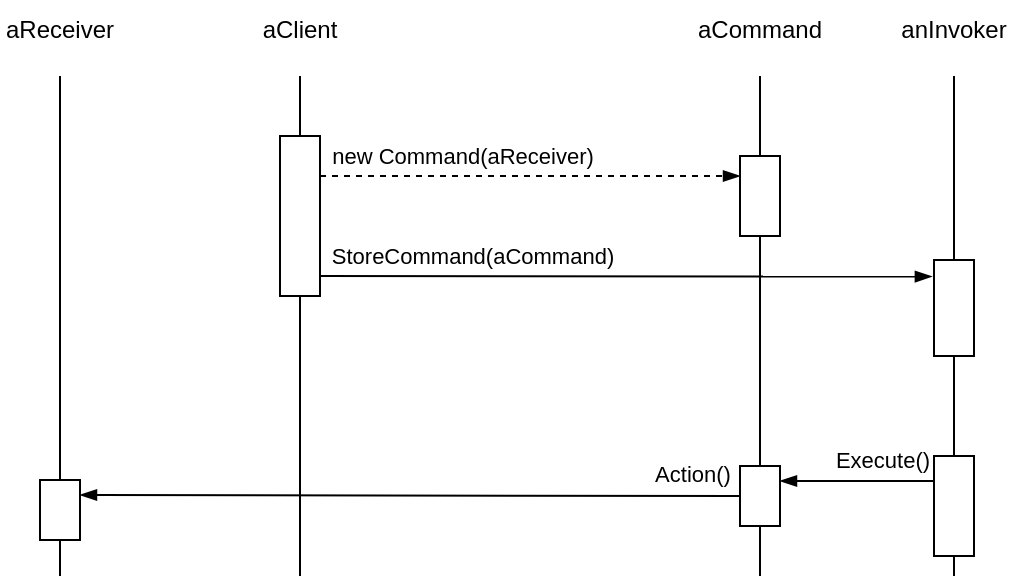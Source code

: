 <mxfile version="21.2.8" type="device">
  <diagram name="Page-1" id="YZn3iEHM-11qYFM5J9hh">
    <mxGraphModel dx="1283" dy="859" grid="1" gridSize="10" guides="1" tooltips="1" connect="1" arrows="1" fold="1" page="1" pageScale="1" pageWidth="850" pageHeight="1100" math="0" shadow="0">
      <root>
        <mxCell id="0" />
        <mxCell id="1" parent="0" />
        <mxCell id="A-zmXNkKaACeTPKwFVUX-1" value="" style="endArrow=none;html=1;rounded=0;" edge="1" parent="1" source="A-zmXNkKaACeTPKwFVUX-9">
          <mxGeometry width="50" height="50" relative="1" as="geometry">
            <mxPoint x="120" y="340" as="sourcePoint" />
            <mxPoint x="120" y="90" as="targetPoint" />
          </mxGeometry>
        </mxCell>
        <mxCell id="A-zmXNkKaACeTPKwFVUX-2" value="aReceiver" style="text;html=1;strokeColor=none;fillColor=none;align=center;verticalAlign=middle;whiteSpace=wrap;rounded=0;" vertex="1" parent="1">
          <mxGeometry x="90" y="52" width="60" height="30" as="geometry" />
        </mxCell>
        <mxCell id="A-zmXNkKaACeTPKwFVUX-3" value="" style="endArrow=none;html=1;rounded=0;" edge="1" parent="1" source="A-zmXNkKaACeTPKwFVUX-11">
          <mxGeometry width="50" height="50" relative="1" as="geometry">
            <mxPoint x="240" y="340" as="sourcePoint" />
            <mxPoint x="240" y="90" as="targetPoint" />
          </mxGeometry>
        </mxCell>
        <mxCell id="A-zmXNkKaACeTPKwFVUX-4" value="aClient" style="text;html=1;strokeColor=none;fillColor=none;align=center;verticalAlign=middle;whiteSpace=wrap;rounded=0;" vertex="1" parent="1">
          <mxGeometry x="210" y="52" width="60" height="30" as="geometry" />
        </mxCell>
        <mxCell id="A-zmXNkKaACeTPKwFVUX-5" value="" style="endArrow=none;html=1;rounded=0;" edge="1" parent="1" source="A-zmXNkKaACeTPKwFVUX-13">
          <mxGeometry width="50" height="50" relative="1" as="geometry">
            <mxPoint x="470" y="340" as="sourcePoint" />
            <mxPoint x="470" y="90" as="targetPoint" />
          </mxGeometry>
        </mxCell>
        <mxCell id="A-zmXNkKaACeTPKwFVUX-6" value="aCommand" style="text;html=1;strokeColor=none;fillColor=none;align=center;verticalAlign=middle;whiteSpace=wrap;rounded=0;" vertex="1" parent="1">
          <mxGeometry x="440" y="52" width="60" height="30" as="geometry" />
        </mxCell>
        <mxCell id="A-zmXNkKaACeTPKwFVUX-7" value="" style="endArrow=none;html=1;rounded=0;" edge="1" parent="1" source="A-zmXNkKaACeTPKwFVUX-15">
          <mxGeometry width="50" height="50" relative="1" as="geometry">
            <mxPoint x="567" y="340" as="sourcePoint" />
            <mxPoint x="567" y="90" as="targetPoint" />
          </mxGeometry>
        </mxCell>
        <mxCell id="A-zmXNkKaACeTPKwFVUX-8" value="anInvoker" style="text;html=1;strokeColor=none;fillColor=none;align=center;verticalAlign=middle;whiteSpace=wrap;rounded=0;" vertex="1" parent="1">
          <mxGeometry x="537" y="52" width="60" height="30" as="geometry" />
        </mxCell>
        <mxCell id="A-zmXNkKaACeTPKwFVUX-10" value="" style="endArrow=none;html=1;rounded=0;" edge="1" parent="1" target="A-zmXNkKaACeTPKwFVUX-9">
          <mxGeometry width="50" height="50" relative="1" as="geometry">
            <mxPoint x="120" y="340" as="sourcePoint" />
            <mxPoint x="120" y="90" as="targetPoint" />
          </mxGeometry>
        </mxCell>
        <mxCell id="A-zmXNkKaACeTPKwFVUX-9" value="" style="rounded=0;whiteSpace=wrap;html=1;" vertex="1" parent="1">
          <mxGeometry x="110" y="292" width="20" height="30" as="geometry" />
        </mxCell>
        <mxCell id="A-zmXNkKaACeTPKwFVUX-12" value="" style="endArrow=none;html=1;rounded=0;" edge="1" parent="1" target="A-zmXNkKaACeTPKwFVUX-11">
          <mxGeometry width="50" height="50" relative="1" as="geometry">
            <mxPoint x="240" y="340" as="sourcePoint" />
            <mxPoint x="240" y="90" as="targetPoint" />
          </mxGeometry>
        </mxCell>
        <mxCell id="A-zmXNkKaACeTPKwFVUX-11" value="" style="rounded=0;whiteSpace=wrap;html=1;" vertex="1" parent="1">
          <mxGeometry x="230" y="120" width="20" height="80" as="geometry" />
        </mxCell>
        <mxCell id="A-zmXNkKaACeTPKwFVUX-14" value="" style="endArrow=none;html=1;rounded=0;" edge="1" parent="1" source="A-zmXNkKaACeTPKwFVUX-22" target="A-zmXNkKaACeTPKwFVUX-13">
          <mxGeometry width="50" height="50" relative="1" as="geometry">
            <mxPoint x="470" y="340" as="sourcePoint" />
            <mxPoint x="470" y="90" as="targetPoint" />
          </mxGeometry>
        </mxCell>
        <mxCell id="A-zmXNkKaACeTPKwFVUX-13" value="" style="rounded=0;whiteSpace=wrap;html=1;" vertex="1" parent="1">
          <mxGeometry x="460" y="130" width="20" height="40" as="geometry" />
        </mxCell>
        <mxCell id="A-zmXNkKaACeTPKwFVUX-16" value="" style="endArrow=none;html=1;rounded=0;" edge="1" parent="1" source="A-zmXNkKaACeTPKwFVUX-17" target="A-zmXNkKaACeTPKwFVUX-15">
          <mxGeometry width="50" height="50" relative="1" as="geometry">
            <mxPoint x="567" y="340" as="sourcePoint" />
            <mxPoint x="567" y="90" as="targetPoint" />
          </mxGeometry>
        </mxCell>
        <mxCell id="A-zmXNkKaACeTPKwFVUX-15" value="" style="rounded=0;whiteSpace=wrap;html=1;" vertex="1" parent="1">
          <mxGeometry x="557" y="182" width="20" height="48" as="geometry" />
        </mxCell>
        <mxCell id="A-zmXNkKaACeTPKwFVUX-18" value="" style="endArrow=none;html=1;rounded=0;" edge="1" parent="1" target="A-zmXNkKaACeTPKwFVUX-17">
          <mxGeometry width="50" height="50" relative="1" as="geometry">
            <mxPoint x="567" y="340" as="sourcePoint" />
            <mxPoint x="567" y="240" as="targetPoint" />
          </mxGeometry>
        </mxCell>
        <mxCell id="A-zmXNkKaACeTPKwFVUX-17" value="" style="rounded=0;whiteSpace=wrap;html=1;" vertex="1" parent="1">
          <mxGeometry x="557" y="280" width="20" height="50" as="geometry" />
        </mxCell>
        <mxCell id="A-zmXNkKaACeTPKwFVUX-23" value="" style="endArrow=none;html=1;rounded=0;" edge="1" parent="1" target="A-zmXNkKaACeTPKwFVUX-22">
          <mxGeometry width="50" height="50" relative="1" as="geometry">
            <mxPoint x="470" y="340" as="sourcePoint" />
            <mxPoint x="470" y="170" as="targetPoint" />
          </mxGeometry>
        </mxCell>
        <mxCell id="A-zmXNkKaACeTPKwFVUX-22" value="" style="rounded=0;whiteSpace=wrap;html=1;" vertex="1" parent="1">
          <mxGeometry x="460" y="285" width="20" height="30" as="geometry" />
        </mxCell>
        <mxCell id="A-zmXNkKaACeTPKwFVUX-24" value="" style="rounded=0;orthogonalLoop=1;jettySize=auto;html=1;fontSize=12;startSize=30;endArrow=blockThin;endFill=1;entryX=0;entryY=0.25;entryDx=0;entryDy=0;exitX=1;exitY=0.25;exitDx=0;exitDy=0;dashed=1;" edge="1" parent="1" source="A-zmXNkKaACeTPKwFVUX-11" target="A-zmXNkKaACeTPKwFVUX-13">
          <mxGeometry relative="1" as="geometry">
            <mxPoint x="320.5" y="20" as="sourcePoint" />
            <mxPoint x="622.5" y="226" as="targetPoint" />
          </mxGeometry>
        </mxCell>
        <mxCell id="A-zmXNkKaACeTPKwFVUX-25" value="new Command(aReceiver)" style="edgeLabel;html=1;align=center;verticalAlign=middle;resizable=0;points=[];" vertex="1" connectable="0" parent="A-zmXNkKaACeTPKwFVUX-24">
          <mxGeometry x="-0.853" y="2" relative="1" as="geometry">
            <mxPoint x="55" y="-8" as="offset" />
          </mxGeometry>
        </mxCell>
        <mxCell id="A-zmXNkKaACeTPKwFVUX-26" value="" style="rounded=0;orthogonalLoop=1;jettySize=auto;html=1;fontSize=12;startSize=30;endArrow=blockThin;endFill=1;exitX=1;exitY=0.25;exitDx=0;exitDy=0;entryX=-0.053;entryY=0.173;entryDx=0;entryDy=0;entryPerimeter=0;" edge="1" parent="1" target="A-zmXNkKaACeTPKwFVUX-15">
          <mxGeometry relative="1" as="geometry">
            <mxPoint x="250" y="190" as="sourcePoint" />
            <mxPoint x="610" y="190" as="targetPoint" />
          </mxGeometry>
        </mxCell>
        <mxCell id="A-zmXNkKaACeTPKwFVUX-27" value="StoreCommand(aCommand)" style="edgeLabel;html=1;align=center;verticalAlign=middle;resizable=0;points=[];" vertex="1" connectable="0" parent="A-zmXNkKaACeTPKwFVUX-26">
          <mxGeometry x="-0.853" y="2" relative="1" as="geometry">
            <mxPoint x="53" y="-8" as="offset" />
          </mxGeometry>
        </mxCell>
        <mxCell id="A-zmXNkKaACeTPKwFVUX-28" value="" style="rounded=0;orthogonalLoop=1;jettySize=auto;html=1;fontSize=12;startSize=30;endArrow=blockThin;endFill=1;exitX=0;exitY=0.25;exitDx=0;exitDy=0;entryX=1;entryY=0.25;entryDx=0;entryDy=0;" edge="1" parent="1" source="A-zmXNkKaACeTPKwFVUX-17" target="A-zmXNkKaACeTPKwFVUX-22">
          <mxGeometry relative="1" as="geometry">
            <mxPoint x="260" y="200" as="sourcePoint" />
            <mxPoint x="566" y="200" as="targetPoint" />
          </mxGeometry>
        </mxCell>
        <mxCell id="A-zmXNkKaACeTPKwFVUX-29" value="Execute()" style="edgeLabel;html=1;align=center;verticalAlign=middle;resizable=0;points=[];" vertex="1" connectable="0" parent="A-zmXNkKaACeTPKwFVUX-28">
          <mxGeometry x="-0.853" y="2" relative="1" as="geometry">
            <mxPoint x="-21" y="-13" as="offset" />
          </mxGeometry>
        </mxCell>
        <mxCell id="A-zmXNkKaACeTPKwFVUX-30" value="" style="rounded=0;orthogonalLoop=1;jettySize=auto;html=1;fontSize=12;startSize=30;endArrow=blockThin;endFill=1;exitX=0;exitY=0.5;exitDx=0;exitDy=0;entryX=1;entryY=0.25;entryDx=0;entryDy=0;" edge="1" parent="1" source="A-zmXNkKaACeTPKwFVUX-22" target="A-zmXNkKaACeTPKwFVUX-9">
          <mxGeometry relative="1" as="geometry">
            <mxPoint x="567" y="303" as="sourcePoint" />
            <mxPoint x="490" y="303" as="targetPoint" />
          </mxGeometry>
        </mxCell>
        <mxCell id="A-zmXNkKaACeTPKwFVUX-31" value="Action()" style="edgeLabel;html=1;align=center;verticalAlign=middle;resizable=0;points=[];" vertex="1" connectable="0" parent="A-zmXNkKaACeTPKwFVUX-30">
          <mxGeometry x="-0.853" y="2" relative="1" as="geometry">
            <mxPoint y="-13" as="offset" />
          </mxGeometry>
        </mxCell>
      </root>
    </mxGraphModel>
  </diagram>
</mxfile>
